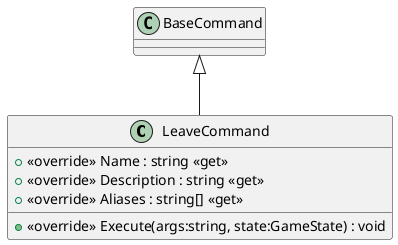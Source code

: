 @startuml
class LeaveCommand {
    + <<override>> Name : string <<get>>
    + <<override>> Description : string <<get>>
    + <<override>> Aliases : string[] <<get>>
    + <<override>> Execute(args:string, state:GameState) : void
}
BaseCommand <|-- LeaveCommand
@enduml
